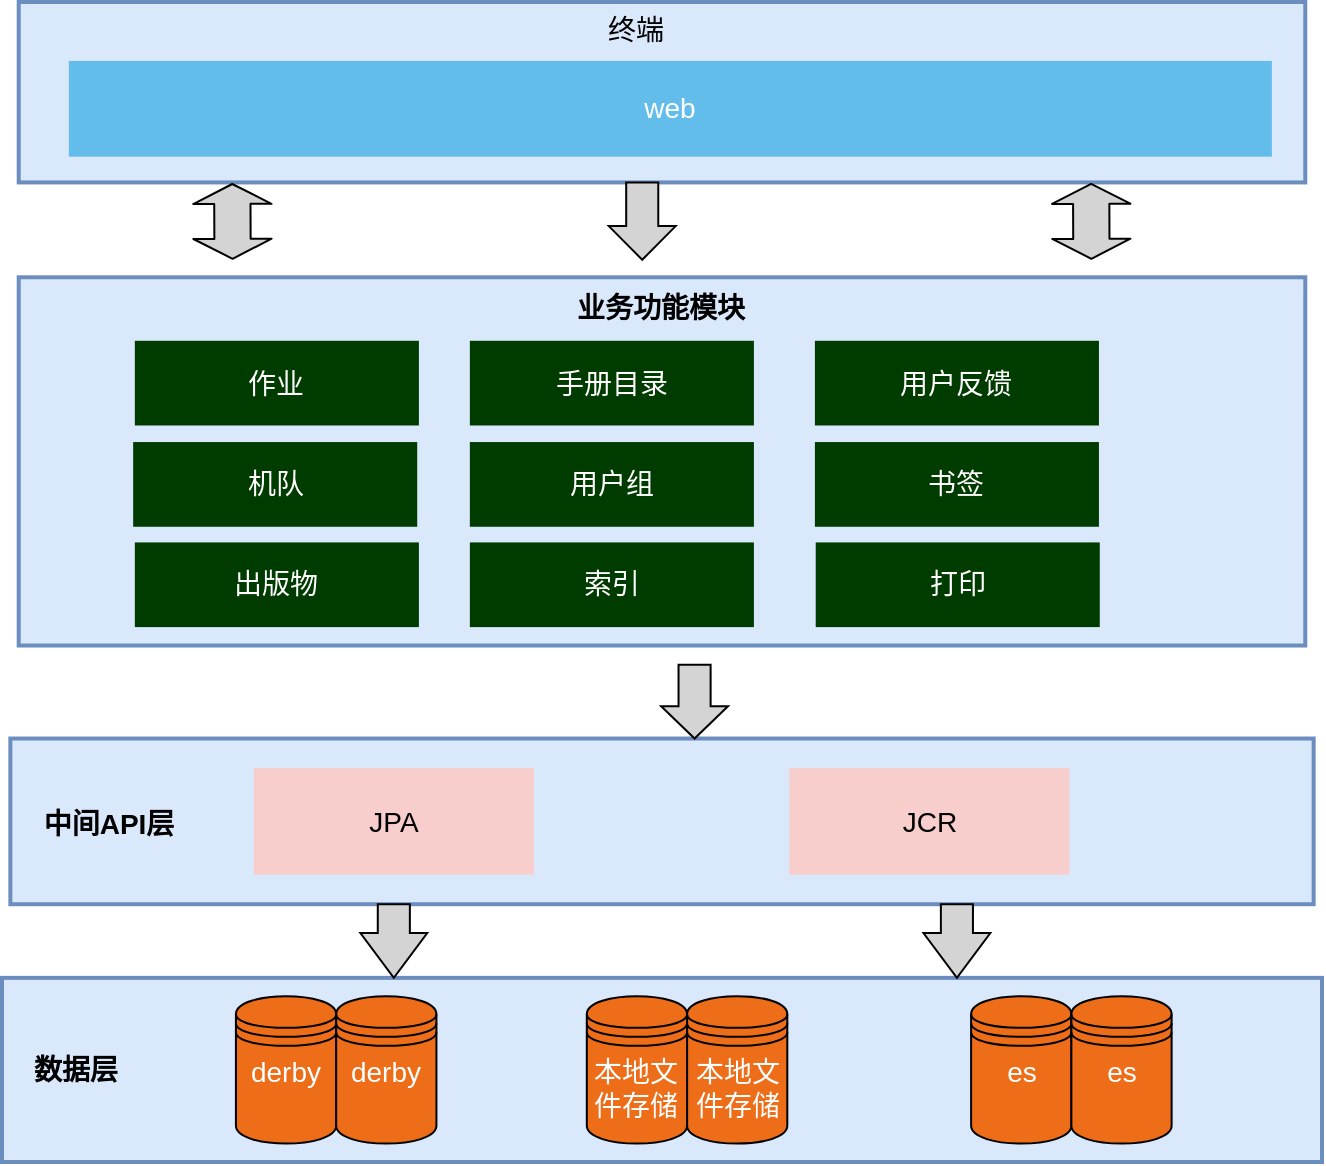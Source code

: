 <mxfile version="20.8.16" type="github">
  <diagram name="第 1 页" id="m4VMJSR2iR4v2IWPt5Do">
    <mxGraphModel dx="1235" dy="674" grid="1" gridSize="10" guides="1" tooltips="1" connect="1" arrows="1" fold="1" page="1" pageScale="1" pageWidth="827" pageHeight="1169" math="0" shadow="0">
      <root>
        <mxCell id="0" />
        <mxCell id="1" parent="0" />
        <mxCell id="KR6OFvMDhqYmCtXjkQwM-2" value="" style="rounded=0;whiteSpace=wrap;html=1;strokeWidth=2;fillColor=#dae8fc;strokeColor=#6c8ebf;" vertex="1" parent="1">
          <mxGeometry x="24.177" y="548.254" width="651.646" height="82.857" as="geometry" />
        </mxCell>
        <mxCell id="KR6OFvMDhqYmCtXjkQwM-4" value="" style="rounded=0;whiteSpace=wrap;html=1;strokeWidth=2;fillColor=#dae8fc;strokeColor=#6c8ebf;" vertex="1" parent="1">
          <mxGeometry x="28.354" y="180" width="643.291" height="90.222" as="geometry" />
        </mxCell>
        <mxCell id="KR6OFvMDhqYmCtXjkQwM-5" value="　数据层" style="rounded=0;whiteSpace=wrap;html=1;strokeWidth=2;align=left;fontSize=14;fontStyle=1;fillColor=#dae8fc;strokeColor=#6c8ebf;" vertex="1" parent="1">
          <mxGeometry x="20" y="667.937" width="660" height="92.063" as="geometry" />
        </mxCell>
        <mxCell id="KR6OFvMDhqYmCtXjkQwM-7" value="业务功能模块" style="rounded=0;whiteSpace=wrap;html=1;strokeWidth=2;verticalAlign=top;fontSize=14;fontStyle=1;fillColor=#dae8fc;strokeColor=#6c8ebf;" vertex="1" parent="1">
          <mxGeometry x="28.354" y="317.635" width="643.291" height="184.127" as="geometry" />
        </mxCell>
        <mxCell id="KR6OFvMDhqYmCtXjkQwM-10" value="作业" style="rounded=0;whiteSpace=wrap;html=1;dashed=1;strokeWidth=2;fillColor=#003B00;fontSize=14;fontColor=#FFFFFF;strokeColor=none;" vertex="1" parent="1">
          <mxGeometry x="86.418" y="349.397" width="142.025" height="42.349" as="geometry" />
        </mxCell>
        <mxCell id="KR6OFvMDhqYmCtXjkQwM-11" value="机队" style="rounded=0;whiteSpace=wrap;html=1;dashed=1;strokeWidth=2;fillColor=#003B00;fontSize=14;fontColor=#FFFFFF;strokeColor=none;" vertex="1" parent="1">
          <mxGeometry x="85.582" y="400.032" width="142.025" height="42.349" as="geometry" />
        </mxCell>
        <mxCell id="KR6OFvMDhqYmCtXjkQwM-12" value="出版物" style="rounded=0;whiteSpace=wrap;html=1;dashed=1;strokeWidth=2;fillColor=#003B00;fontSize=14;fontColor=#FFFFFF;strokeColor=none;" vertex="1" parent="1">
          <mxGeometry x="86.418" y="450.206" width="142.025" height="42.349" as="geometry" />
        </mxCell>
        <mxCell id="KR6OFvMDhqYmCtXjkQwM-20" value="web" style="rounded=0;whiteSpace=wrap;html=1;dashed=1;strokeWidth=2;fillColor=#63BDEB;fontSize=14;fontColor=#FFFFFF;strokeColor=none;" vertex="1" parent="1">
          <mxGeometry x="53.418" y="209.46" width="601.519" height="47.873" as="geometry" />
        </mxCell>
        <mxCell id="KR6OFvMDhqYmCtXjkQwM-28" value="JCR" style="rounded=0;whiteSpace=wrap;html=1;strokeWidth=2;fontSize=14;fillColor=#f8cecc;strokeColor=#dae8fc;" vertex="1" parent="1">
          <mxGeometry x="412.658" y="562.063" width="142.025" height="55.238" as="geometry" />
        </mxCell>
        <mxCell id="KR6OFvMDhqYmCtXjkQwM-32" value="" style="group" vertex="1" connectable="0" parent="1">
          <mxGeometry x="312.405" y="677.143" width="100.253" height="73.651" as="geometry" />
        </mxCell>
        <mxCell id="KR6OFvMDhqYmCtXjkQwM-33" value="本地文件存储" style="shape=datastore;whiteSpace=wrap;html=1;strokeWidth=1;fillColor=#ED6D18;fontSize=14;fontColor=#FFFFFF;verticalAlign=top;" vertex="1" parent="KR6OFvMDhqYmCtXjkQwM-32">
          <mxGeometry x="50.127" width="50.127" height="73.651" as="geometry" />
        </mxCell>
        <mxCell id="KR6OFvMDhqYmCtXjkQwM-34" value="本地文件存储" style="shape=datastore;whiteSpace=wrap;html=1;strokeWidth=1;fillColor=#ED6D18;fontSize=14;fontColor=#FFFFFF;verticalAlign=top;" vertex="1" parent="KR6OFvMDhqYmCtXjkQwM-32">
          <mxGeometry width="50.127" height="73.651" as="geometry" />
        </mxCell>
        <mxCell id="KR6OFvMDhqYmCtXjkQwM-35" value="" style="group" vertex="1" connectable="0" parent="1">
          <mxGeometry x="136.962" y="677.143" width="100.253" height="73.651" as="geometry" />
        </mxCell>
        <mxCell id="KR6OFvMDhqYmCtXjkQwM-36" value="derby" style="shape=datastore;whiteSpace=wrap;html=1;strokeWidth=1;fillColor=#ED6D18;fontSize=14;fontColor=#FFFFFF;verticalAlign=top;" vertex="1" parent="KR6OFvMDhqYmCtXjkQwM-35">
          <mxGeometry width="50.127" height="73.651" as="geometry" />
        </mxCell>
        <mxCell id="KR6OFvMDhqYmCtXjkQwM-37" value="derby" style="shape=datastore;whiteSpace=wrap;html=1;strokeWidth=1;fillColor=#ED6D18;fontSize=14;fontColor=#FFFFFF;verticalAlign=top;" vertex="1" parent="KR6OFvMDhqYmCtXjkQwM-35">
          <mxGeometry x="50.127" width="50.127" height="73.651" as="geometry" />
        </mxCell>
        <mxCell id="KR6OFvMDhqYmCtXjkQwM-38" value="" style="shape=flexArrow;endArrow=classic;startArrow=classic;html=1;fontSize=14;fontColor=#FFFFFF;width=18.14;startSize=2.989;endSize=2.989;entryX=0.166;entryY=1.003;entryDx=0;entryDy=0;entryPerimeter=0;fillColor=#D4D4D4;" edge="1" parent="1" target="KR6OFvMDhqYmCtXjkQwM-4">
          <mxGeometry width="50" height="50" relative="1" as="geometry">
            <mxPoint x="135.291" y="308.889" as="sourcePoint" />
            <mxPoint x="156.177" y="281.27" as="targetPoint" />
          </mxGeometry>
        </mxCell>
        <mxCell id="KR6OFvMDhqYmCtXjkQwM-39" value="" style="shape=flexArrow;endArrow=classic;startArrow=classic;html=1;fontSize=14;fontColor=#FFFFFF;width=18.14;startSize=2.989;endSize=2.989;entryX=0.166;entryY=1.003;entryDx=0;entryDy=0;entryPerimeter=0;fillColor=#D4D4D4;" edge="1" parent="1">
          <mxGeometry width="50" height="50" relative="1" as="geometry">
            <mxPoint x="564.709" y="308.889" as="sourcePoint" />
            <mxPoint x="564.575" y="270.443" as="targetPoint" />
          </mxGeometry>
        </mxCell>
        <mxCell id="KR6OFvMDhqYmCtXjkQwM-41" value="" style="html=1;shadow=0;dashed=0;align=center;verticalAlign=middle;shape=mxgraph.arrows2.arrow;dy=0.52;dx=22.43;direction=south;notch=0;strokeWidth=1;fillColor=#D4D4D4;fontSize=14;fontColor=#FFFFFF;" vertex="1" parent="1">
          <mxGeometry x="199.203" y="631.111" width="33.418" height="36.825" as="geometry" />
        </mxCell>
        <mxCell id="KR6OFvMDhqYmCtXjkQwM-42" value="" style="html=1;shadow=0;dashed=0;align=center;verticalAlign=middle;shape=mxgraph.arrows2.arrow;dy=0.52;dx=22.43;direction=south;notch=0;strokeWidth=1;fillColor=#D4D4D4;fontSize=14;fontColor=#FFFFFF;" vertex="1" parent="1">
          <mxGeometry x="480.747" y="631.111" width="33.418" height="36.825" as="geometry" />
        </mxCell>
        <mxCell id="KR6OFvMDhqYmCtXjkQwM-43" value="" style="html=1;shadow=0;dashed=0;align=center;verticalAlign=middle;shape=mxgraph.arrows2.arrow;dy=0.52;dx=16.13;direction=south;notch=0;strokeWidth=1;fillColor=#D4D4D4;fontSize=14;fontColor=#FFFFFF;" vertex="1" parent="1">
          <mxGeometry x="349.582" y="511.429" width="33.418" height="36.825" as="geometry" />
        </mxCell>
        <mxCell id="KR6OFvMDhqYmCtXjkQwM-44" value="" style="html=1;shadow=0;dashed=0;align=center;verticalAlign=middle;shape=mxgraph.arrows2.arrow;dy=0.52;dx=16.84;direction=south;notch=0;strokeWidth=1;fillColor=#D4D4D4;fontSize=14;fontColor=#FFFFFF;" vertex="1" parent="1">
          <mxGeometry x="323.405" y="270.222" width="33.418" height="38.667" as="geometry" />
        </mxCell>
        <mxCell id="KR6OFvMDhqYmCtXjkQwM-46" value="JPA" style="rounded=0;whiteSpace=wrap;html=1;strokeWidth=2;fontSize=14;fillColor=#f8cecc;strokeColor=#dae8fc;" vertex="1" parent="1">
          <mxGeometry x="144.899" y="562.063" width="142.025" height="55.238" as="geometry" />
        </mxCell>
        <mxCell id="KR6OFvMDhqYmCtXjkQwM-47" value="&lt;font style=&quot;font-size: 14px;&quot;&gt;&lt;b&gt;中间API层&lt;/b&gt;&lt;/font&gt;" style="text;html=1;align=center;verticalAlign=middle;resizable=0;points=[];autosize=1;strokeColor=none;fillColor=none;" vertex="1" parent="1">
          <mxGeometry x="28.354" y="575.873" width="90" height="30" as="geometry" />
        </mxCell>
        <mxCell id="KR6OFvMDhqYmCtXjkQwM-48" value="手册目录" style="rounded=0;whiteSpace=wrap;html=1;dashed=1;strokeWidth=2;fillColor=#003B00;fontSize=14;fontColor=#FFFFFF;strokeColor=none;" vertex="1" parent="1">
          <mxGeometry x="253.924" y="349.397" width="142.025" height="42.349" as="geometry" />
        </mxCell>
        <mxCell id="KR6OFvMDhqYmCtXjkQwM-49" value="用户组" style="rounded=0;whiteSpace=wrap;html=1;dashed=1;strokeWidth=2;fillColor=#003B00;fontSize=14;fontColor=#FFFFFF;strokeColor=none;" vertex="1" parent="1">
          <mxGeometry x="253.924" y="400.032" width="142.025" height="42.349" as="geometry" />
        </mxCell>
        <mxCell id="KR6OFvMDhqYmCtXjkQwM-50" value="索引" style="rounded=0;whiteSpace=wrap;html=1;dashed=1;strokeWidth=2;fillColor=#003B00;fontSize=14;fontColor=#FFFFFF;strokeColor=none;" vertex="1" parent="1">
          <mxGeometry x="253.924" y="450.206" width="142.025" height="42.349" as="geometry" />
        </mxCell>
        <mxCell id="KR6OFvMDhqYmCtXjkQwM-51" value="用户反馈" style="rounded=0;whiteSpace=wrap;html=1;dashed=1;strokeWidth=2;fillColor=#003B00;fontSize=14;fontColor=#FFFFFF;strokeColor=none;" vertex="1" parent="1">
          <mxGeometry x="426.443" y="349.397" width="142.025" height="42.349" as="geometry" />
        </mxCell>
        <mxCell id="KR6OFvMDhqYmCtXjkQwM-52" value="" style="group" vertex="1" connectable="0" parent="1">
          <mxGeometry x="504.557" y="677.143" width="100.253" height="73.651" as="geometry" />
        </mxCell>
        <mxCell id="KR6OFvMDhqYmCtXjkQwM-53" value="es" style="shape=datastore;whiteSpace=wrap;html=1;strokeWidth=1;fillColor=#ED6D18;fontSize=14;fontColor=#FFFFFF;verticalAlign=top;" vertex="1" parent="KR6OFvMDhqYmCtXjkQwM-52">
          <mxGeometry width="50.127" height="73.651" as="geometry" />
        </mxCell>
        <mxCell id="KR6OFvMDhqYmCtXjkQwM-54" value="es" style="shape=datastore;whiteSpace=wrap;html=1;strokeWidth=1;fillColor=#ED6D18;fontSize=14;fontColor=#FFFFFF;verticalAlign=top;" vertex="1" parent="KR6OFvMDhqYmCtXjkQwM-52">
          <mxGeometry x="50.127" width="50.127" height="73.651" as="geometry" />
        </mxCell>
        <mxCell id="KR6OFvMDhqYmCtXjkQwM-55" value="书签" style="rounded=0;whiteSpace=wrap;html=1;dashed=1;strokeWidth=2;fillColor=#003B00;fontSize=14;fontColor=#FFFFFF;strokeColor=none;" vertex="1" parent="1">
          <mxGeometry x="426.443" y="400.032" width="142.025" height="42.349" as="geometry" />
        </mxCell>
        <mxCell id="KR6OFvMDhqYmCtXjkQwM-56" value="打印" style="rounded=0;whiteSpace=wrap;html=1;dashed=1;strokeWidth=2;fillColor=#003B00;fontSize=14;fontColor=#FFFFFF;strokeColor=none;" vertex="1" parent="1">
          <mxGeometry x="426.861" y="450.206" width="142.025" height="42.349" as="geometry" />
        </mxCell>
        <mxCell id="KR6OFvMDhqYmCtXjkQwM-57" value="终端" style="text;html=1;strokeColor=none;fillColor=none;align=center;verticalAlign=middle;whiteSpace=wrap;rounded=0;fontSize=14;" vertex="1" parent="1">
          <mxGeometry x="312.405" y="180" width="50.127" height="27.619" as="geometry" />
        </mxCell>
      </root>
    </mxGraphModel>
  </diagram>
</mxfile>
